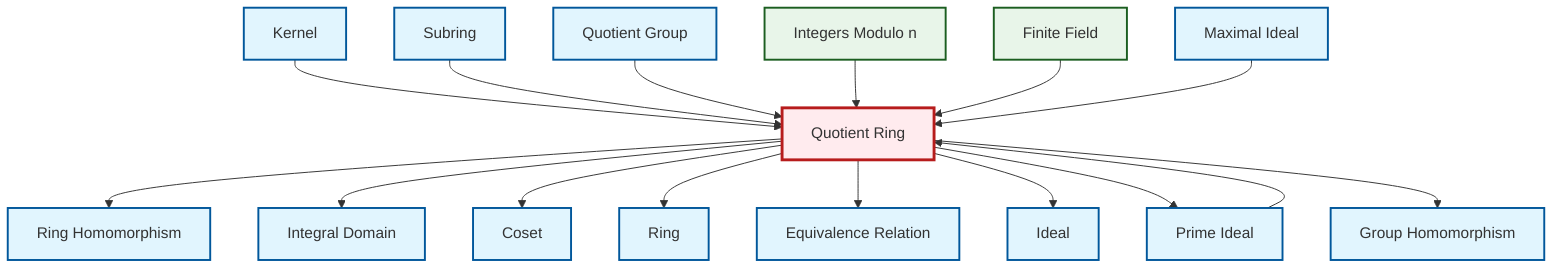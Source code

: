 graph TD
    classDef definition fill:#e1f5fe,stroke:#01579b,stroke-width:2px
    classDef theorem fill:#f3e5f5,stroke:#4a148c,stroke-width:2px
    classDef axiom fill:#fff3e0,stroke:#e65100,stroke-width:2px
    classDef example fill:#e8f5e9,stroke:#1b5e20,stroke-width:2px
    classDef current fill:#ffebee,stroke:#b71c1c,stroke-width:3px
    ex-finite-field["Finite Field"]:::example
    def-equivalence-relation["Equivalence Relation"]:::definition
    def-coset["Coset"]:::definition
    def-ring-homomorphism["Ring Homomorphism"]:::definition
    def-maximal-ideal["Maximal Ideal"]:::definition
    def-homomorphism["Group Homomorphism"]:::definition
    def-ring["Ring"]:::definition
    def-subring["Subring"]:::definition
    def-quotient-ring["Quotient Ring"]:::definition
    def-quotient-group["Quotient Group"]:::definition
    def-kernel["Kernel"]:::definition
    ex-quotient-integers-mod-n["Integers Modulo n"]:::example
    def-integral-domain["Integral Domain"]:::definition
    def-ideal["Ideal"]:::definition
    def-prime-ideal["Prime Ideal"]:::definition
    def-quotient-ring --> def-ring-homomorphism
    def-kernel --> def-quotient-ring
    def-quotient-ring --> def-integral-domain
    def-quotient-ring --> def-coset
    def-subring --> def-quotient-ring
    def-quotient-group --> def-quotient-ring
    def-quotient-ring --> def-ring
    def-prime-ideal --> def-quotient-ring
    def-quotient-ring --> def-equivalence-relation
    ex-quotient-integers-mod-n --> def-quotient-ring
    def-quotient-ring --> def-ideal
    ex-finite-field --> def-quotient-ring
    def-quotient-ring --> def-prime-ideal
    def-quotient-ring --> def-homomorphism
    def-maximal-ideal --> def-quotient-ring
    class def-quotient-ring current